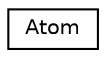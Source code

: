 digraph "Graphical Class Hierarchy"
{
  edge [fontname="Helvetica",fontsize="10",labelfontname="Helvetica",labelfontsize="10"];
  node [fontname="Helvetica",fontsize="10",shape=record];
  rankdir="LR";
  Node0 [label="Atom",height=0.2,width=0.4,color="black", fillcolor="white", style="filled",URL="$classAtom.html"];
}
